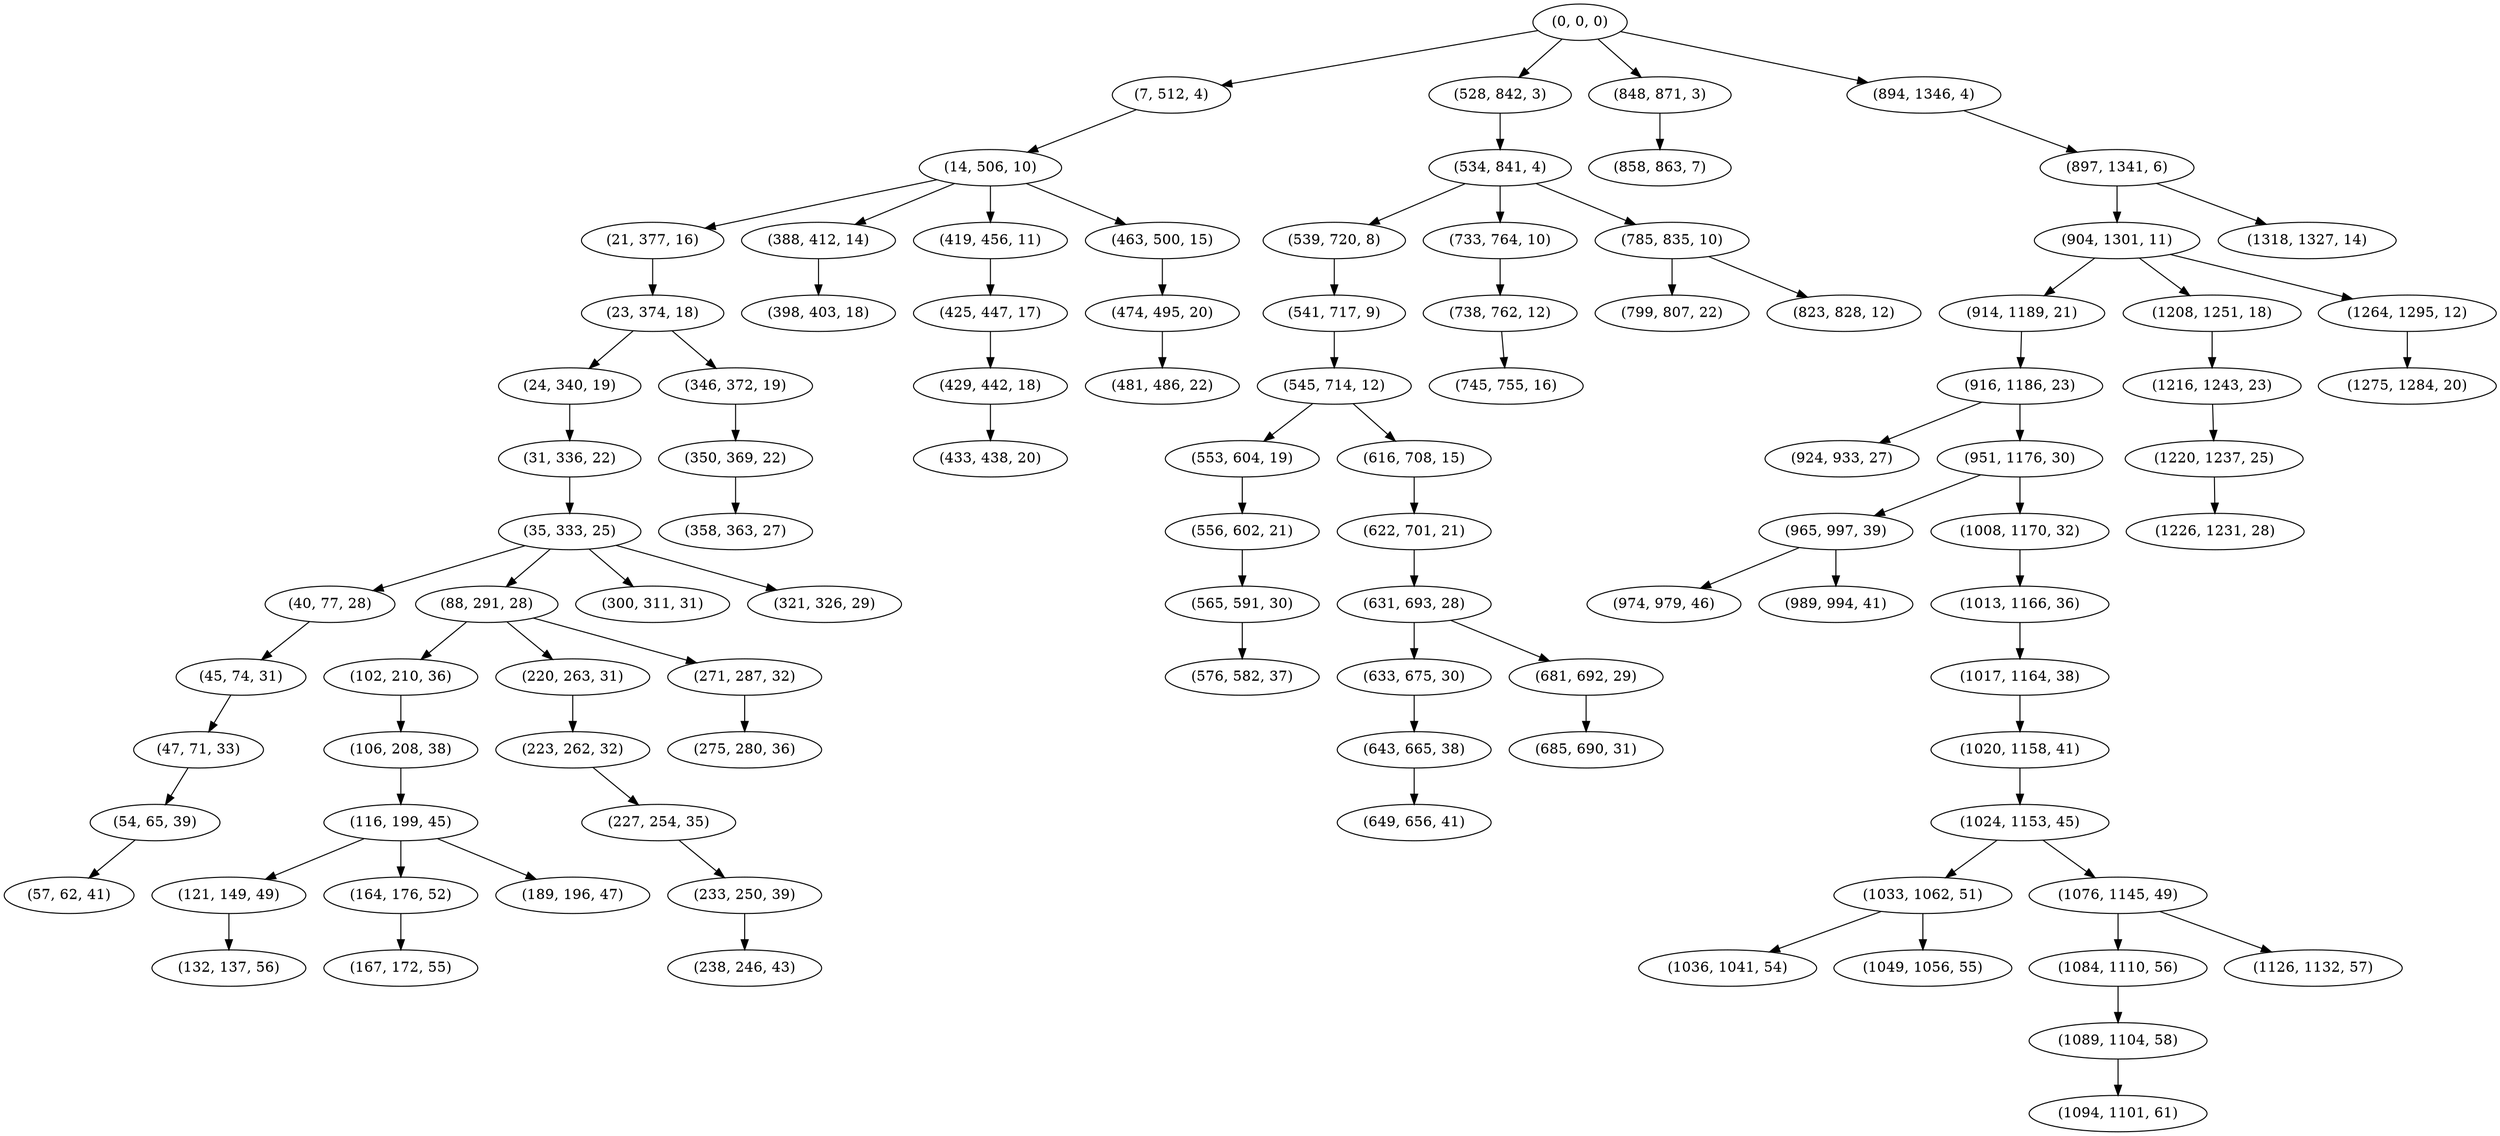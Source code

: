 digraph tree {
    "(0, 0, 0)";
    "(7, 512, 4)";
    "(14, 506, 10)";
    "(21, 377, 16)";
    "(23, 374, 18)";
    "(24, 340, 19)";
    "(31, 336, 22)";
    "(35, 333, 25)";
    "(40, 77, 28)";
    "(45, 74, 31)";
    "(47, 71, 33)";
    "(54, 65, 39)";
    "(57, 62, 41)";
    "(88, 291, 28)";
    "(102, 210, 36)";
    "(106, 208, 38)";
    "(116, 199, 45)";
    "(121, 149, 49)";
    "(132, 137, 56)";
    "(164, 176, 52)";
    "(167, 172, 55)";
    "(189, 196, 47)";
    "(220, 263, 31)";
    "(223, 262, 32)";
    "(227, 254, 35)";
    "(233, 250, 39)";
    "(238, 246, 43)";
    "(271, 287, 32)";
    "(275, 280, 36)";
    "(300, 311, 31)";
    "(321, 326, 29)";
    "(346, 372, 19)";
    "(350, 369, 22)";
    "(358, 363, 27)";
    "(388, 412, 14)";
    "(398, 403, 18)";
    "(419, 456, 11)";
    "(425, 447, 17)";
    "(429, 442, 18)";
    "(433, 438, 20)";
    "(463, 500, 15)";
    "(474, 495, 20)";
    "(481, 486, 22)";
    "(528, 842, 3)";
    "(534, 841, 4)";
    "(539, 720, 8)";
    "(541, 717, 9)";
    "(545, 714, 12)";
    "(553, 604, 19)";
    "(556, 602, 21)";
    "(565, 591, 30)";
    "(576, 582, 37)";
    "(616, 708, 15)";
    "(622, 701, 21)";
    "(631, 693, 28)";
    "(633, 675, 30)";
    "(643, 665, 38)";
    "(649, 656, 41)";
    "(681, 692, 29)";
    "(685, 690, 31)";
    "(733, 764, 10)";
    "(738, 762, 12)";
    "(745, 755, 16)";
    "(785, 835, 10)";
    "(799, 807, 22)";
    "(823, 828, 12)";
    "(848, 871, 3)";
    "(858, 863, 7)";
    "(894, 1346, 4)";
    "(897, 1341, 6)";
    "(904, 1301, 11)";
    "(914, 1189, 21)";
    "(916, 1186, 23)";
    "(924, 933, 27)";
    "(951, 1176, 30)";
    "(965, 997, 39)";
    "(974, 979, 46)";
    "(989, 994, 41)";
    "(1008, 1170, 32)";
    "(1013, 1166, 36)";
    "(1017, 1164, 38)";
    "(1020, 1158, 41)";
    "(1024, 1153, 45)";
    "(1033, 1062, 51)";
    "(1036, 1041, 54)";
    "(1049, 1056, 55)";
    "(1076, 1145, 49)";
    "(1084, 1110, 56)";
    "(1089, 1104, 58)";
    "(1094, 1101, 61)";
    "(1126, 1132, 57)";
    "(1208, 1251, 18)";
    "(1216, 1243, 23)";
    "(1220, 1237, 25)";
    "(1226, 1231, 28)";
    "(1264, 1295, 12)";
    "(1275, 1284, 20)";
    "(1318, 1327, 14)";
    "(0, 0, 0)" -> "(7, 512, 4)";
    "(0, 0, 0)" -> "(528, 842, 3)";
    "(0, 0, 0)" -> "(848, 871, 3)";
    "(0, 0, 0)" -> "(894, 1346, 4)";
    "(7, 512, 4)" -> "(14, 506, 10)";
    "(14, 506, 10)" -> "(21, 377, 16)";
    "(14, 506, 10)" -> "(388, 412, 14)";
    "(14, 506, 10)" -> "(419, 456, 11)";
    "(14, 506, 10)" -> "(463, 500, 15)";
    "(21, 377, 16)" -> "(23, 374, 18)";
    "(23, 374, 18)" -> "(24, 340, 19)";
    "(23, 374, 18)" -> "(346, 372, 19)";
    "(24, 340, 19)" -> "(31, 336, 22)";
    "(31, 336, 22)" -> "(35, 333, 25)";
    "(35, 333, 25)" -> "(40, 77, 28)";
    "(35, 333, 25)" -> "(88, 291, 28)";
    "(35, 333, 25)" -> "(300, 311, 31)";
    "(35, 333, 25)" -> "(321, 326, 29)";
    "(40, 77, 28)" -> "(45, 74, 31)";
    "(45, 74, 31)" -> "(47, 71, 33)";
    "(47, 71, 33)" -> "(54, 65, 39)";
    "(54, 65, 39)" -> "(57, 62, 41)";
    "(88, 291, 28)" -> "(102, 210, 36)";
    "(88, 291, 28)" -> "(220, 263, 31)";
    "(88, 291, 28)" -> "(271, 287, 32)";
    "(102, 210, 36)" -> "(106, 208, 38)";
    "(106, 208, 38)" -> "(116, 199, 45)";
    "(116, 199, 45)" -> "(121, 149, 49)";
    "(116, 199, 45)" -> "(164, 176, 52)";
    "(116, 199, 45)" -> "(189, 196, 47)";
    "(121, 149, 49)" -> "(132, 137, 56)";
    "(164, 176, 52)" -> "(167, 172, 55)";
    "(220, 263, 31)" -> "(223, 262, 32)";
    "(223, 262, 32)" -> "(227, 254, 35)";
    "(227, 254, 35)" -> "(233, 250, 39)";
    "(233, 250, 39)" -> "(238, 246, 43)";
    "(271, 287, 32)" -> "(275, 280, 36)";
    "(346, 372, 19)" -> "(350, 369, 22)";
    "(350, 369, 22)" -> "(358, 363, 27)";
    "(388, 412, 14)" -> "(398, 403, 18)";
    "(419, 456, 11)" -> "(425, 447, 17)";
    "(425, 447, 17)" -> "(429, 442, 18)";
    "(429, 442, 18)" -> "(433, 438, 20)";
    "(463, 500, 15)" -> "(474, 495, 20)";
    "(474, 495, 20)" -> "(481, 486, 22)";
    "(528, 842, 3)" -> "(534, 841, 4)";
    "(534, 841, 4)" -> "(539, 720, 8)";
    "(534, 841, 4)" -> "(733, 764, 10)";
    "(534, 841, 4)" -> "(785, 835, 10)";
    "(539, 720, 8)" -> "(541, 717, 9)";
    "(541, 717, 9)" -> "(545, 714, 12)";
    "(545, 714, 12)" -> "(553, 604, 19)";
    "(545, 714, 12)" -> "(616, 708, 15)";
    "(553, 604, 19)" -> "(556, 602, 21)";
    "(556, 602, 21)" -> "(565, 591, 30)";
    "(565, 591, 30)" -> "(576, 582, 37)";
    "(616, 708, 15)" -> "(622, 701, 21)";
    "(622, 701, 21)" -> "(631, 693, 28)";
    "(631, 693, 28)" -> "(633, 675, 30)";
    "(631, 693, 28)" -> "(681, 692, 29)";
    "(633, 675, 30)" -> "(643, 665, 38)";
    "(643, 665, 38)" -> "(649, 656, 41)";
    "(681, 692, 29)" -> "(685, 690, 31)";
    "(733, 764, 10)" -> "(738, 762, 12)";
    "(738, 762, 12)" -> "(745, 755, 16)";
    "(785, 835, 10)" -> "(799, 807, 22)";
    "(785, 835, 10)" -> "(823, 828, 12)";
    "(848, 871, 3)" -> "(858, 863, 7)";
    "(894, 1346, 4)" -> "(897, 1341, 6)";
    "(897, 1341, 6)" -> "(904, 1301, 11)";
    "(897, 1341, 6)" -> "(1318, 1327, 14)";
    "(904, 1301, 11)" -> "(914, 1189, 21)";
    "(904, 1301, 11)" -> "(1208, 1251, 18)";
    "(904, 1301, 11)" -> "(1264, 1295, 12)";
    "(914, 1189, 21)" -> "(916, 1186, 23)";
    "(916, 1186, 23)" -> "(924, 933, 27)";
    "(916, 1186, 23)" -> "(951, 1176, 30)";
    "(951, 1176, 30)" -> "(965, 997, 39)";
    "(951, 1176, 30)" -> "(1008, 1170, 32)";
    "(965, 997, 39)" -> "(974, 979, 46)";
    "(965, 997, 39)" -> "(989, 994, 41)";
    "(1008, 1170, 32)" -> "(1013, 1166, 36)";
    "(1013, 1166, 36)" -> "(1017, 1164, 38)";
    "(1017, 1164, 38)" -> "(1020, 1158, 41)";
    "(1020, 1158, 41)" -> "(1024, 1153, 45)";
    "(1024, 1153, 45)" -> "(1033, 1062, 51)";
    "(1024, 1153, 45)" -> "(1076, 1145, 49)";
    "(1033, 1062, 51)" -> "(1036, 1041, 54)";
    "(1033, 1062, 51)" -> "(1049, 1056, 55)";
    "(1076, 1145, 49)" -> "(1084, 1110, 56)";
    "(1076, 1145, 49)" -> "(1126, 1132, 57)";
    "(1084, 1110, 56)" -> "(1089, 1104, 58)";
    "(1089, 1104, 58)" -> "(1094, 1101, 61)";
    "(1208, 1251, 18)" -> "(1216, 1243, 23)";
    "(1216, 1243, 23)" -> "(1220, 1237, 25)";
    "(1220, 1237, 25)" -> "(1226, 1231, 28)";
    "(1264, 1295, 12)" -> "(1275, 1284, 20)";
}
